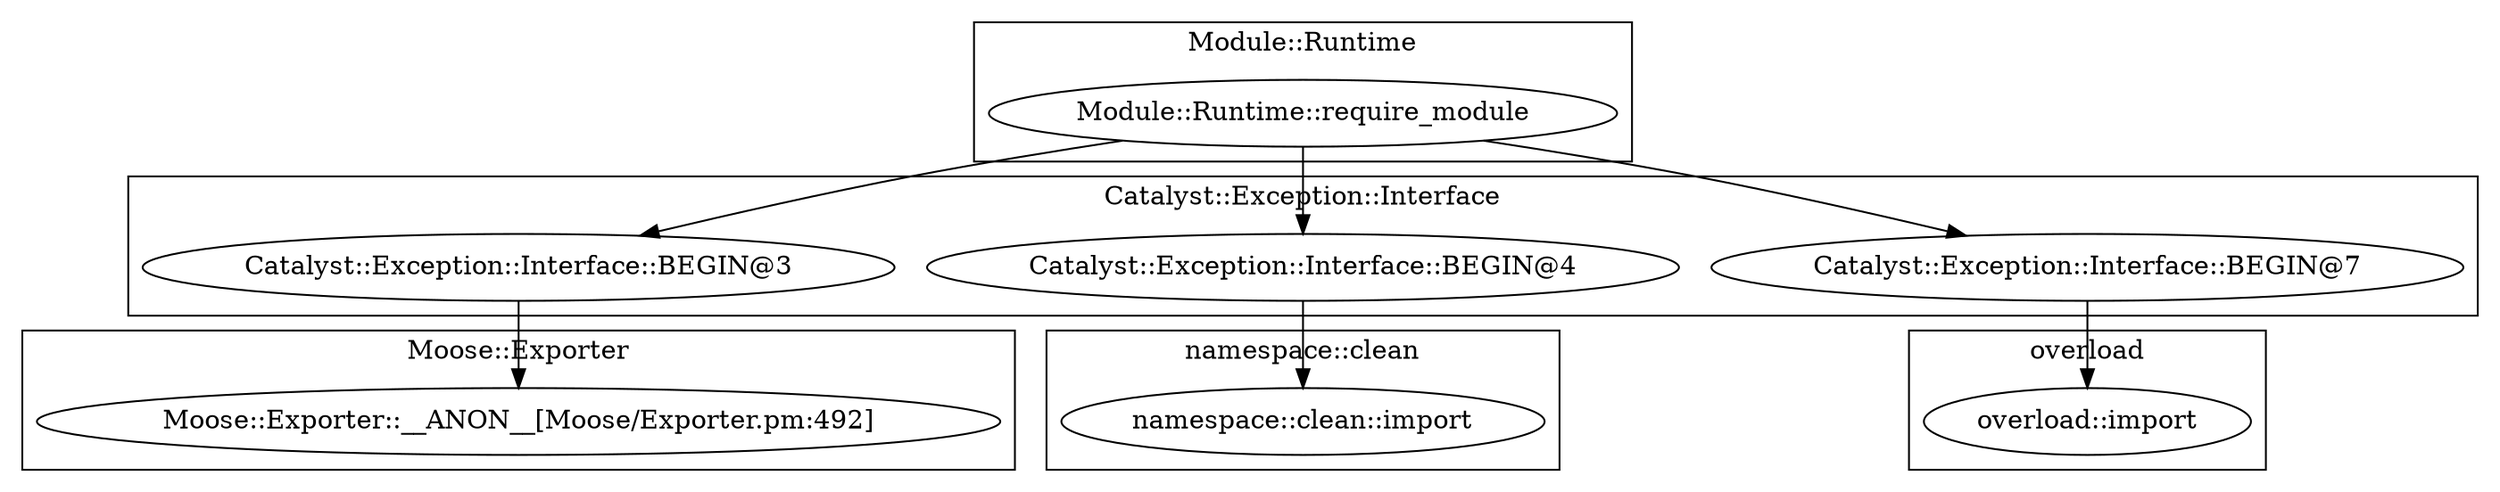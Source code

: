 digraph {
graph [overlap=false]
subgraph cluster_namespace_clean {
	label="namespace::clean";
	"namespace::clean::import";
}
subgraph cluster_Module_Runtime {
	label="Module::Runtime";
	"Module::Runtime::require_module";
}
subgraph cluster_Catalyst_Exception_Interface {
	label="Catalyst::Exception::Interface";
	"Catalyst::Exception::Interface::BEGIN@3";
	"Catalyst::Exception::Interface::BEGIN@4";
	"Catalyst::Exception::Interface::BEGIN@7";
}
subgraph cluster_overload {
	label="overload";
	"overload::import";
}
subgraph cluster_Moose_Exporter {
	label="Moose::Exporter";
	"Moose::Exporter::__ANON__[Moose/Exporter.pm:492]";
}
"Catalyst::Exception::Interface::BEGIN@7" -> "overload::import";
"Module::Runtime::require_module" -> "Catalyst::Exception::Interface::BEGIN@4";
"Catalyst::Exception::Interface::BEGIN@4" -> "namespace::clean::import";
"Catalyst::Exception::Interface::BEGIN@3" -> "Moose::Exporter::__ANON__[Moose/Exporter.pm:492]";
"Module::Runtime::require_module" -> "Catalyst::Exception::Interface::BEGIN@7";
"Module::Runtime::require_module" -> "Catalyst::Exception::Interface::BEGIN@3";
}

